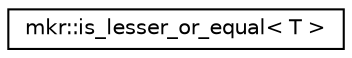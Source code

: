 digraph "Graphical Class Hierarchy"
{
 // LATEX_PDF_SIZE
  edge [fontname="Helvetica",fontsize="10",labelfontname="Helvetica",labelfontsize="10"];
  node [fontname="Helvetica",fontsize="10",shape=record];
  rankdir="LR";
  Node0 [label="mkr::is_lesser_or_equal\< T \>",height=0.2,width=0.4,color="black", fillcolor="white", style="filled",URL="$classmkr_1_1is__lesser__or__equal.html",tooltip=" "];
}
